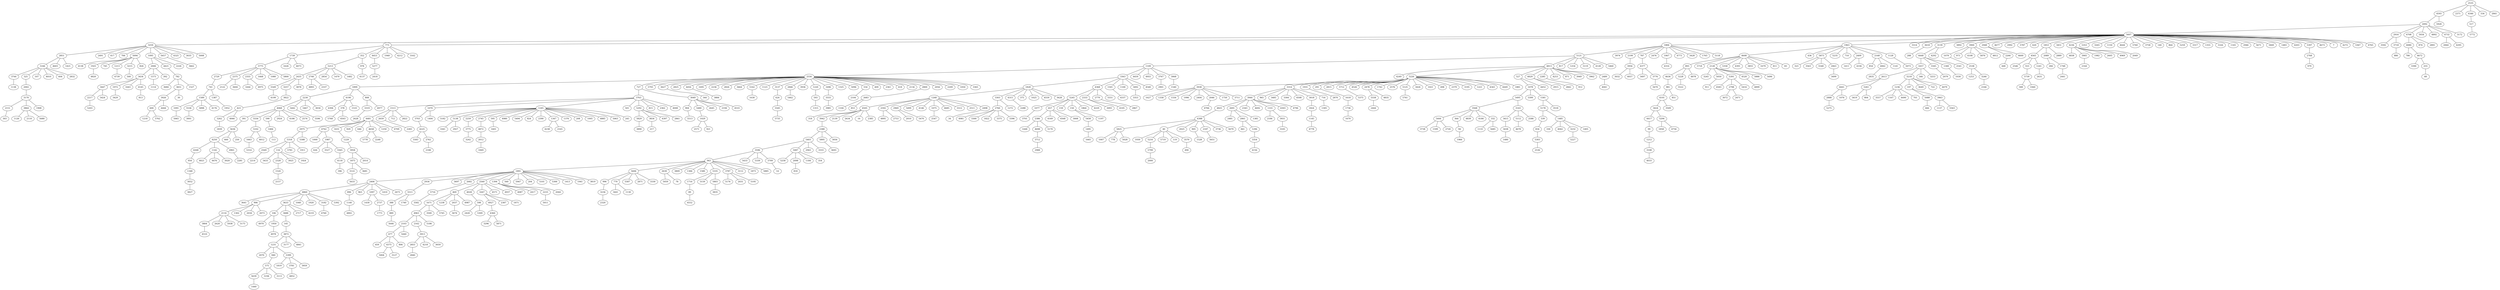 strict graph "" {
	2535 -- 4593;
	2535 -- 2371;
	2535 -- 4346;
	2535 -- 334;
	2535 -- 2841;
	4593 -- 2092;
	4593 -- 5928;
	2092 -- 5607;
	2092 -- 2916;
	2092 -- 4708;
	2092 -- 5934;
	2092 -- 4892;
	2092 -- 4732;
	2092 -- 3172;
	5607 -- 3259;
	5607 -- 773;
	5607 -- 1884;
	5607 -- 1963;
	5607 -- 5514;
	5607 -- 3618;
	5607 -- 3139;
	5607 -- 3892;
	5607 -- 3900;
	5607 -- 2948;
	5607 -- 4677;
	5607 -- 2992;
	5607 -- 5787;
	5607 -- 620;
	5607 -- 1853;
	5607 -- 3451;
	5607 -- 4236;
	5607 -- 5353;
	5607 -- 3265;
	5607 -- 1150;
	5607 -- 4644;
	5607 -- 5760;
	5607 -- 3758;
	5607 -- 140;
	5607 -- 864;
	5607 -- 5259;
	5607 -- 3317;
	5607 -- 1355;
	5607 -- 5326;
	5607 -- 1165;
	5607 -- 2946;
	5607 -- 5671;
	5607 -- 5849;
	5607 -- 1483;
	5607 -- 4203;
	5607 -- 5397;
	5607 -- 4673;
	5607 -- 7;
	5607 -- 4272;
	5607 -- 5367;
	5607 -- 4765;
	3259 -- 2851;
	3259 -- 2491;
	3259 -- 417;
	3259 -- 784;
	3259 -- 5094;
	3259 -- 1095;
	3259 -- 5657;
	3259 -- 4325;
	3259 -- 3035;
	3259 -- 5008;
	2851 -- 5166;
	2851 -- 4603;
	2851 -- 1421;
	5166 -- 3744;
	5166 -- 325;
	5166 -- 107;
	5166 -- 4010;
	5166 -- 604;
	5166 -- 2832;
	3744 -- 1138;
	773 -- 1739;
	773 -- 352;
	773 -- 4453;
	773 -- 1940;
	773 -- 4212;
	773 -- 3162;
	1739 -- 5775;
	1739 -- 1626;
	1739 -- 4073;
	5775 -- 2729;
	5775 -- 2375;
	5775 -- 2355;
	5775 -- 1668;
	5775 -- 1080;
	5775 -- 5800;
	2729 -- 741;
	741 -- 1589;
	741 -- 1387;
	1589 -- 1091;
	1589 -- 5536;
	1589 -- 5898;
	1589 -- 4176;
	1091 -- 5065;
	1884 -- 5121;
	1884 -- 3974;
	1884 -- 2199;
	1884 -- 787;
	1884 -- 2476;
	1884 -- 1067;
	1884 -- 4773;
	1884 -- 3428;
	1884 -- 1765;
	1884 -- 5118;
	5121 -- 1109;
	5121 -- 4813;
	5121 -- 817;
	5121 -- 1254;
	5121 -- 5119;
	5121 -- 4128;
	5121 -- 5460;
	1109 -- 2556;
	1109 -- 3363;
	1109 -- 4459;
	1109 -- 4955;
	1109 -- 3767;
	1109 -- 3068;
	2556 -- 1899;
	2556 -- 727;
	2556 -- 5793;
	2556 -- 3627;
	2556 -- 2825;
	2556 -- 4456;
	2556 -- 1695;
	2556 -- 2236;
	2556 -- 2826;
	2556 -- 3664;
	2556 -- 5162;
	2556 -- 1123;
	2556 -- 3137;
	2556 -- 2846;
	2556 -- 3936;
	2556 -- 1220;
	2556 -- 1696;
	2556 -- 1325;
	2556 -- 5096;
	2556 -- 554;
	2556 -- 409;
	2556 -- 2361;
	2556 -- 618;
	2556 -- 2134;
	2556 -- 2800;
	2556 -- 2056;
	2556 -- 2209;
	2556 -- 1050;
	2556 -- 3365;
	1899 -- 2230;
	1899 -- 4190;
	1899 -- 808;
	2230 -- 4068;
	2230 -- 5442;
	2230 -- 5467;
	2230 -- 3034;
	4068 -- 391;
	4068 -- 5556;
	4068 -- 590;
	4068 -- 2924;
	4068 -- 4186;
	4068 -- 2574;
	391 -- 5636;
	5636 -- 4250;
	5636 -- 660;
	5636 -- 250;
	4250 -- 4268;
	4250 -- 1142;
	4250 -- 4961;
	4268 -- 954;
	4813 -- 4249;
	4813 -- 5226;
	4813 -- 527;
	4813 -- 4829;
	4813 -- 2285;
	4813 -- 4253;
	4813 -- 871;
	4813 -- 3949;
	4813 -- 3962;
	4813 -- 2489;
	5226 -- 3938;
	5226 -- 3314;
	5226 -- 1931;
	5226 -- 291;
	5226 -- 2815;
	5226 -- 5712;
	5226 -- 4526;
	5226 -- 2478;
	5226 -- 1742;
	5226 -- 2576;
	5226 -- 5125;
	5226 -- 3426;
	5226 -- 1021;
	5226 -- 498;
	5226 -- 2379;
	5226 -- 3195;
	5226 -- 1221;
	5226 -- 4343;
	5226 -- 4449;
	5226 -- 1881;
	3938 -- 1627;
	3938 -- 1358;
	3938 -- 1556;
	3938 -- 1996;
	3938 -- 2404;
	3938 -- 2046;
	3938 -- 1750;
	3938 -- 3711;
	1963 -- 4608;
	1963 -- 436;
	1963 -- 5873;
	1963 -- 5235;
	1963 -- 710;
	1963 -- 2409;
	1963 -- 2168;
	1963 -- 1128;
	4608 -- 893;
	4608 -- 5718;
	4608 -- 2128;
	4608 -- 5358;
	4608 -- 4391;
	4608 -- 3855;
	4608 -- 1679;
	4608 -- 811;
	4608 -- 83;
	893 -- 4636;
	893 -- 5228;
	893 -- 4878;
	4636 -- 981;
	981 -- 4101;
	981 -- 851;
	4101 -- 3424;
	4101 -- 3509;
	3424 -- 4417;
	3424 -- 5294;
	4417 -- 99;
	99 -- 1212;
	1212 -- 3108;
	3108 -- 4033;
	3363 -- 1828;
	3363 -- 4368;
	3363 -- 1501;
	3363 -- 1100;
	3363 -- 3492;
	3363 -- 4540;
	1828 -- 1268;
	1828 -- 3303;
	1828 -- 4315;
	1828 -- 375;
	1828 -- 1025;
	1828 -- 4559;
	1828 -- 3628;
	1268 -- 4505;
	1268 -- 2592;
	1268 -- 2969;
	1268 -- 5499;
	1268 -- 4146;
	1268 -- 1075;
	1268 -- 4685;
	1268 -- 5512;
	1268 -- 2511;
	1268 -- 2498;
	4505 -- 318;
	4505 -- 3942;
	4505 -- 2139;
	4505 -- 2634;
	4505 -- 16;
	4505 -- 2385;
	4368 -- 5245;
	4368 -- 2333;
	4368 -- 2770;
	4368 -- 5551;
	5245 -- 1077;
	5245 -- 657;
	5245 -- 159;
	5245 -- 150;
	5245 -- 1864;
	5245 -- 4229;
	1077 -- 3701;
	727 -- 3763;
	727 -- 3049;
	3763 -- 1513;
	3763 -- 1070;
	3763 -- 1245;
	3763 -- 501;
	3763 -- 5292;
	3763 -- 815;
	3763 -- 2362;
	3763 -- 4008;
	1513 -- 4481;
	1513 -- 2659;
	1513 -- 712;
	1513 -- 2822;
	4481 -- 2975;
	4481 -- 4762;
	4481 -- 1631;
	4481 -- 929;
	4481 -- 646;
	4481 -- 4658;
	4481 -- 1250;
	4481 -- 4709;
	2975 -- 5318;
	2975 -- 5588;
	5318 -- 2569;
	5318 -- 116;
	5318 -- 5781;
	5318 -- 1911;
	2569 -- 2214;
	1070 -- 3703;
	1070 -- 1404;
	3703 -- 4225;
	4225 -- 5583;
	4225 -- 2762;
	3942 -- 2388;
	2388 -- 5403;
	2388 -- 5895;
	2388 -- 3056;
	5403 -- 3596;
	5403 -- 5087;
	5403 -- 2943;
	5403 -- 3333;
	3596 -- 943;
	3596 -- 5433;
	3596 -- 5339;
	3596 -- 3709;
	943 -- 1891;
	943 -- 5606;
	943 -- 2630;
	943 -- 3809;
	943 -- 1384;
	943 -- 1580;
	943 -- 5335;
	943 -- 3787;
	943 -- 3112;
	943 -- 1873;
	943 -- 5885;
	1891 -- 2406;
	1891 -- 2934;
	1891 -- 3697;
	1891 -- 2682;
	1891 -- 2560;
	1891 -- 1394;
	1891 -- 560;
	1891 -- 5947;
	1891 -- 204;
	1891 -- 5101;
	1891 -- 5306;
	1891 -- 1413;
	1891 -- 1941;
	1891 -- 3819;
	2406 -- 4860;
	2406 -- 896;
	2406 -- 963;
	2406 -- 1097;
	2406 -- 1410;
	2406 -- 2673;
	4860 -- 3641;
	4860 -- 906;
	4860 -- 3633;
	4860 -- 1040;
	4860 -- 1920;
	4860 -- 3182;
	4860 -- 5392;
	3618 -- 288;
	3314 -- 3944;
	3314 -- 965;
	3314 -- 3485;
	3314 -- 3304;
	3314 -- 4508;
	3314 -- 3018;
	3314 -- 716;
	3944 -- 4825;
	3944 -- 2691;
	3944 -- 2343;
	3944 -- 4692;
	3944 -- 1331;
	3944 -- 4303;
	3944 -- 4796;
	4825 -- 4388;
	4388 -- 5825;
	4388 -- 40;
	4388 -- 2025;
	4388 -- 905;
	4388 -- 2187;
	4388 -- 3736;
	4388 -- 5679;
	3627 -- 344;
	657 -- 2386;
	657 -- 4169;
	657 -- 4568;
	657 -- 3008;
	2386 -- 1448;
	2386 -- 4698;
	2386 -- 5170;
	3139 -- 4448;
	3139 -- 4292;
	4448 -- 1657;
	4448 -- 3345;
	4448 -- 1300;
	4448 -- 2541;
	1657 -- 2613;
	1657 -- 3218;
	1657 -- 346;
	1657 -- 3253;
	2613 -- 4441;
	2613 -- 5261;
	4441 -- 2888;
	4441 -- 1076;
	2888 -- 5275;
	906 -- 2116;
	906 -- 1302;
	906 -- 2034;
	906 -- 2073;
	2116 -- 3804;
	2116 -- 2620;
	2116 -- 5938;
	2116 -- 5175;
	3804 -- 4510;
	527 -- 1078;
	527 -- 4452;
	1078 -- 5495;
	1078 -- 3399;
	1078 -- 1581;
	5495 -- 3568;
	5495 -- 3143;
	3568 -- 5444;
	3568 -- 364;
	3568 -- 4839;
	3568 -- 4184;
	3568 -- 332;
	5825 -- 1007;
	5825 -- 778;
	5825 -- 5028;
	2934 -- 5511;
	5511 -- 388;
	5511 -- 1740;
	388 -- 889;
	2659 -- 2283;
	5556 -- 5102;
	5606 -- 996;
	5606 -- 770;
	5606 -- 5587;
	5606 -- 2871;
	5606 -- 3330;
	996 -- 3236;
	3236 -- 2320;
	1142 -- 4021;
	1142 -- 4476;
	1142 -- 3020;
	3303 -- 2760;
	3303 -- 1272;
	2760 -- 4981;
	2760 -- 3300;
	2760 -- 1822;
	2760 -- 3375;
	2760 -- 3396;
	5536 -- 3001;
	4762 -- 1000;
	4762 -- 1987;
	2691 -- 2481;
	2691 -- 2061;
	2691 -- 1385;
	4829 -- 2915;
	4829 -- 2842;
	40 -- 1930;
	40 -- 5216;
	40 -- 5719;
	40 -- 119;
	40 -- 3570;
	116 -- 3433;
	116 -- 2328;
	116 -- 3925;
	116 -- 1924;
	2682 -- 5716;
	5716 -- 3582;
	5094 -- 4138;
	5094 -- 1925;
	5094 -- 745;
	5094 -- 1213;
	5094 -- 3215;
	5094 -- 826;
	2916 -- 3592;
	2916 -- 3718;
	1931 -- 2870;
	2560 -- 469;
	2560 -- 4028;
	2560 -- 3267;
	2560 -- 4571;
	2560 -- 4937;
	469 -- 1671;
	469 -- 1238;
	469 -- 2037;
	469 -- 4987;
	1671 -- 4963;
	1671 -- 3500;
	1671 -- 5745;
	4963 -- 2103;
	4963 -- 2162;
	4963 -- 5186;
	2103 -- 677;
	2103 -- 5440;
	677 -- 459;
	677 -- 4375;
	677 -- 806;
	4190 -- 4394;
	4190 -- 378;
	4190 -- 1533;
	2162 -- 3913;
	3913 -- 2855;
	3913 -- 4218;
	3913 -- 3059;
	2855 -- 2840;
	4028 -- 598;
	598 -- 2420;
	598 -- 5309;
	3900 -- 1079;
	3900 -- 973;
	3900 -- 4108;
	3900 -- 5876;
	3900 -- 4812;
	1079 -- 2538;
	2538 -- 1253;
	2538 -- 3246;
	1245 -- 5182;
	1245 -- 5138;
	1245 -- 2259;
	1245 -- 2745;
	1245 -- 595;
	1245 -- 4980;
	1245 -- 5494;
	1245 -- 824;
	1245 -- 2390;
	1245 -- 1347;
	1245 -- 1376;
	1245 -- 208;
	1245 -- 1005;
	1245 -- 4885;
	1245 -- 5063;
	1245 -- 245;
	2948 -- 2266;
	2948 -- 4600;
	5138 -- 1041;
	5138 -- 2927;
	2128 -- 3245;
	2128 -- 5050;
	2128 -- 5391;
	2128 -- 4520;
	2128 -- 5886;
	2128 -- 5496;
	896 -- 1140;
	1140 -- 4802;
	2630 -- 5059;
	2630 -- 78;
	4456 -- 3884;
	291 -- 1618;
	1618 -- 1736;
	2328 -- 1520;
	1520 -- 2157;
	3345 -- 2079;
	2259 -- 3775;
	3775 -- 3242;
	4708 -- 4080;
	4708 -- 874;
	4708 -- 2891;
	4080 -- 786;
	4080 -- 4672;
	3633 -- 106;
	3633 -- 3688;
	3633 -- 2717;
	3633 -- 4219;
	106 -- 4970;
	106 -- 1950;
	2592 -- 4895;
	2592 -- 2753;
	2745 -- 4872;
	4872 -- 2012;
	2012 -- 1849;
	5050 -- 911;
	378 -- 5768;
	378 -- 4503;
	1987 -- 626;
	1987 -- 3527;
	1987 -- 5565;
	1095 -- 2006;
	1095 -- 4421;
	1095 -- 2226;
	2006 -- 3434;
	2006 -- 1573;
	2006 -- 392;
	3434 -- 3447;
	3434 -- 1972;
	3434 -- 1643;
	3434 -- 4145;
	5261 -- 3419;
	5261 -- 804;
	3218 -- 1236;
	3218 -- 197;
	3218 -- 3649;
	3218 -- 722;
	3218 -- 4479;
	1236 -- 3557;
	1236 -- 1167;
	1236 -- 4490;
	1236 -- 701;
	5216 -- 5799;
	590 -- 1484;
	4421 -- 782;
	782 -- 3684;
	782 -- 3651;
	782 -- 1527;
	5391 -- 4583;
	5391 -- 2798;
	5391 -- 5416;
	3447 -- 2217;
	3447 -- 5424;
	2217 -- 5203;
	1501 -- 4337;
	4672 -- 3390;
	4672 -- 255;
	3143 -- 3415;
	3143 -- 5112;
	3143 -- 2586;
	3415 -- 3438;
	3438 -- 1480;
	3651 -- 3926;
	3651 -- 30;
	3926 -- 600;
	3926 -- 4444;
	600 -- 1218;
	600 -- 5762;
	2375 -- 2122;
	2375 -- 3604;
	5657 -- 3662;
	1300 -- 1030;
	5444 -- 3738;
	5444 -- 1599;
	5444 -- 2720;
	770 -- 3441;
	770 -- 1130;
	2355 -- 3264;
	2355 -- 4975;
	2798 -- 3072;
	2798 -- 2471;
	352 -- 5213;
	352 -- 978;
	5213 -- 2435;
	5213 -- 2740;
	5213 -- 2854;
	5213 -- 1470;
	5213 -- 1482;
	2435 -- 5549;
	2435 -- 3257;
	2435 -- 3878;
	5549 -- 4199;
	150 -- 5458;
	150 -- 1197;
	5458 -- 1495;
	1495 -- 1665;
	3688 -- 145;
	145 -- 3872;
	3872 -- 1231;
	3872 -- 3177;
	3872 -- 4841;
	1231 -- 2070;
	1231 -- 940;
	1231 -- 5399;
	1581 -- 5178;
	1581 -- 3518;
	5178 -- 539;
	5178 -- 1485;
	539 -- 834;
	834 -- 5303;
	1394 -- 4087;
	1394 -- 2417;
	1394 -- 2233;
	1394 -- 2044;
	197 -- 5088;
	197 -- 3963;
	5088 -- 666;
	5102 -- 1663;
	5102 -- 4012;
	5162 -- 1630;
	5712 -- 5375;
	905 -- 1528;
	1631 -- 1229;
	1229 -- 3958;
	3958 -- 1875;
	3958 -- 2014;
	1875 -- 3122;
	1875 -- 3681;
	4961 -- 2281;
	5873 -- 323;
	5873 -- 3563;
	5873 -- 5548;
	5873 -- 2063;
	2199 -- 3956;
	3956 -- 3032;
	3956 -- 4057;
	2285 -- 912;
	2061 -- 841;
	2061 -- 1296;
	4520 -- 4899;
	5294 -- 1858;
	5294 -- 4756;
	4453 -- 5277;
	5277 -- 2418;
	940 -- 575;
	575 -- 5639;
	575 -- 5194;
	575 -- 3113;
	5639 -- 1440;
	364 -- 94;
	94 -- 1966;
	1853 -- 4565;
	1853 -- 2089;
	1853 -- 2889;
	4565 -- 2546;
	4565 -- 553;
	4565 -- 1241;
	3963 -- 1137;
	3963 -- 5563;
	2478 -- 5558;
	2478 -- 4835;
	2740 -- 4893;
	2740 -- 2337;
	3049 -- 904;
	3049 -- 5480;
	3049 -- 2645;
	3049 -- 2194;
	3049 -- 4533;
	904 -- 5513;
	5087 -- 5258;
	5087 -- 2098;
	5087 -- 1184;
	5087 -- 354;
	2969 -- 2010;
	2969 -- 5470;
	325 -- 2002;
	2002 -- 3170;
	3257 -- 3822;
	3822 -- 423;
	423 -- 3262;
	423 -- 4066;
	3262 -- 1839;
	808 -- 3319;
	808 -- 4977;
	3319 -- 2628;
	5228 -- 5522;
	2266 -- 448;
	5292 -- 5829;
	5292 -- 3834;
	5292 -- 4397;
	5292 -- 2861;
	5829 -- 3890;
	3137 -- 624;
	624 -- 5545;
	595 -- 1601;
	4236 -- 4838;
	4236 -- 3905;
	4236 -- 1982;
	4236 -- 2605;
	4236 -- 4969;
	4236 -- 2049;
	5799 -- 2000;
	2846 -- 5462;
	1972 -- 3429;
	3905 -- 2164;
	3267 -- 4927;
	3267 -- 2387;
	3267 -- 1871;
	4927 -- 4360;
	4360 -- 3296;
	4360 -- 5871;
	5480 -- 1029;
	1029 -- 2571;
	1029 -- 921;
	5442 -- 5596;
	5558 -- 2444;
	3122 -- 5633;
	3170 -- 2151;
	3170 -- 3864;
	3170 -- 1908;
	2151 -- 303;
	1387 -- 1952;
	1485 -- 330;
	1485 -- 4042;
	1485 -- 3232;
	1485 -- 1405;
	1220 -- 593;
	593 -- 1315;
	787 -- 4377;
	4377 -- 3497;
	4377 -- 3776;
	4732 -- 2064;
	4732 -- 4295;
	2089 -- 284;
	2089 -- 1748;
	2409 -- 1411;
	2409 -- 4336;
	1573 -- 1114;
	1696 -- 3555;
	1736 -- 1670;
	1484 -- 113;
	2098 -- 818;
	2168 -- 854;
	2168 -- 4062;
	2168 -- 1141;
	5335 -- 1716;
	5335 -- 3159;
	5335 -- 5803;
	1716 -- 89;
	89 -- 4552;
	3555 -- 3985;
	553 -- 5739;
	1097 -- 1430;
	1097 -- 2737;
	1925 -- 4820;
	4315 -- 2288;
	1128 -- 5073;
	3834 -- 217;
	2333 -- 3093;
	2333 -- 4105;
	1663 -- 5314;
	2187 -- 5651;
	1241 -- 2631;
	4062 -- 2835;
	4698 -- 3712;
	3712 -- 2988;
	4346 -- 517;
	5399 -- 1819;
	5399 -- 3781;
	5399 -- 3959;
	5545 -- 5735;
	1075 -- 2547;
	3787 -- 5176;
	3787 -- 2031;
	3787 -- 5195;
	1331 -- 2184;
	1331 -- 3931;
	2233 -- 5011;
	3718 -- 880;
	954 -- 1348;
	1348 -- 3052;
	3052 -- 3827;
	3864 -- 1126;
	3864 -- 2110;
	3864 -- 5680;
	1296 -- 3354;
	3354 -- 4156;
	5895 -- 3693;
	2762 -- 2188;
	5303 -- 2536;
	1950 -- 4978;
	2063 -- 3499;
	889 -- 5646;
	1213 -- 4739;
	5125 -- 5761;
	5739 -- 308;
	5739 -- 3360;
	2046 -- 4784;
	3492 -- 3353;
	3767 -- 2901;
	3709 -- 14;
	3931 -- 3105;
	3182 -- 4760;
	3781 -- 4852;
	1067 -- 4316;
	4658 -- 5778;
	4658 -- 2248;
	5565 -- 4118;
	4118 -- 396;
	1347 -- 4238;
	1347 -- 2165;
	3018 -- 1824;
	1824 -- 1145;
	1145 -- 4778;
	255 -- 68;
	4375 -- 5004;
	4375 -- 3127;
	517 -- 5772;
	2737 -- 1773;
	554 -- 2104;
	3068 -- 1540;
	3215 -- 500;
	716 -- 1305;
	2489 -- 4041;
	978 -- 4137;
	1748 -- 2441;
	332 -- 1133;
	332 -- 5685;
	5112 -- 4678;
	2770 -- 2867;
	5397 -- 2768;
	2768 -- 979;
	3232 -- 5227;
	2800 -- 2683;
	2683 -- 1104;
	2683 -- 853;
	3246 -- 2166;
	3570 -- 490;
	2037 -- 3674;
	3776 -- 5670;
	4145 -- 813;
	5803 -- 3835;
	2498 -- 34;
}
